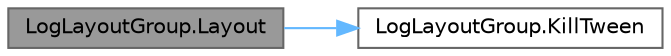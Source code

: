 digraph "LogLayoutGroup.Layout"
{
 // LATEX_PDF_SIZE
  bgcolor="transparent";
  edge [fontname=Helvetica,fontsize=10,labelfontname=Helvetica,labelfontsize=10];
  node [fontname=Helvetica,fontsize=10,shape=box,height=0.2,width=0.4];
  rankdir="LR";
  Node1 [id="Node000001",label="LogLayoutGroup.Layout",height=0.2,width=0.4,color="gray40", fillcolor="grey60", style="filled", fontcolor="black",tooltip="レイアウトを操作"];
  Node1 -> Node2 [id="edge1_Node000001_Node000002",color="steelblue1",style="solid",tooltip=" "];
  Node2 [id="Node000002",label="LogLayoutGroup.KillTween",height=0.2,width=0.4,color="grey40", fillcolor="white", style="filled",URL="$class_log_layout_group.html#a8f30c1454416e00c2a6a156f47b1a478",tooltip=" "];
}
